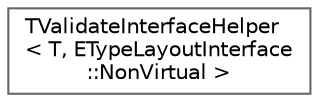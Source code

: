 digraph "Graphical Class Hierarchy"
{
 // INTERACTIVE_SVG=YES
 // LATEX_PDF_SIZE
  bgcolor="transparent";
  edge [fontname=Helvetica,fontsize=10,labelfontname=Helvetica,labelfontsize=10];
  node [fontname=Helvetica,fontsize=10,shape=box,height=0.2,width=0.4];
  rankdir="LR";
  Node0 [id="Node000000",label="TValidateInterfaceHelper\l\< T, ETypeLayoutInterface\l::NonVirtual \>",height=0.2,width=0.4,color="grey40", fillcolor="white", style="filled",URL="$da/d4d/structTValidateInterfaceHelper_3_01T_00_01ETypeLayoutInterface_1_1NonVirtual_01_4.html",tooltip=" "];
}
